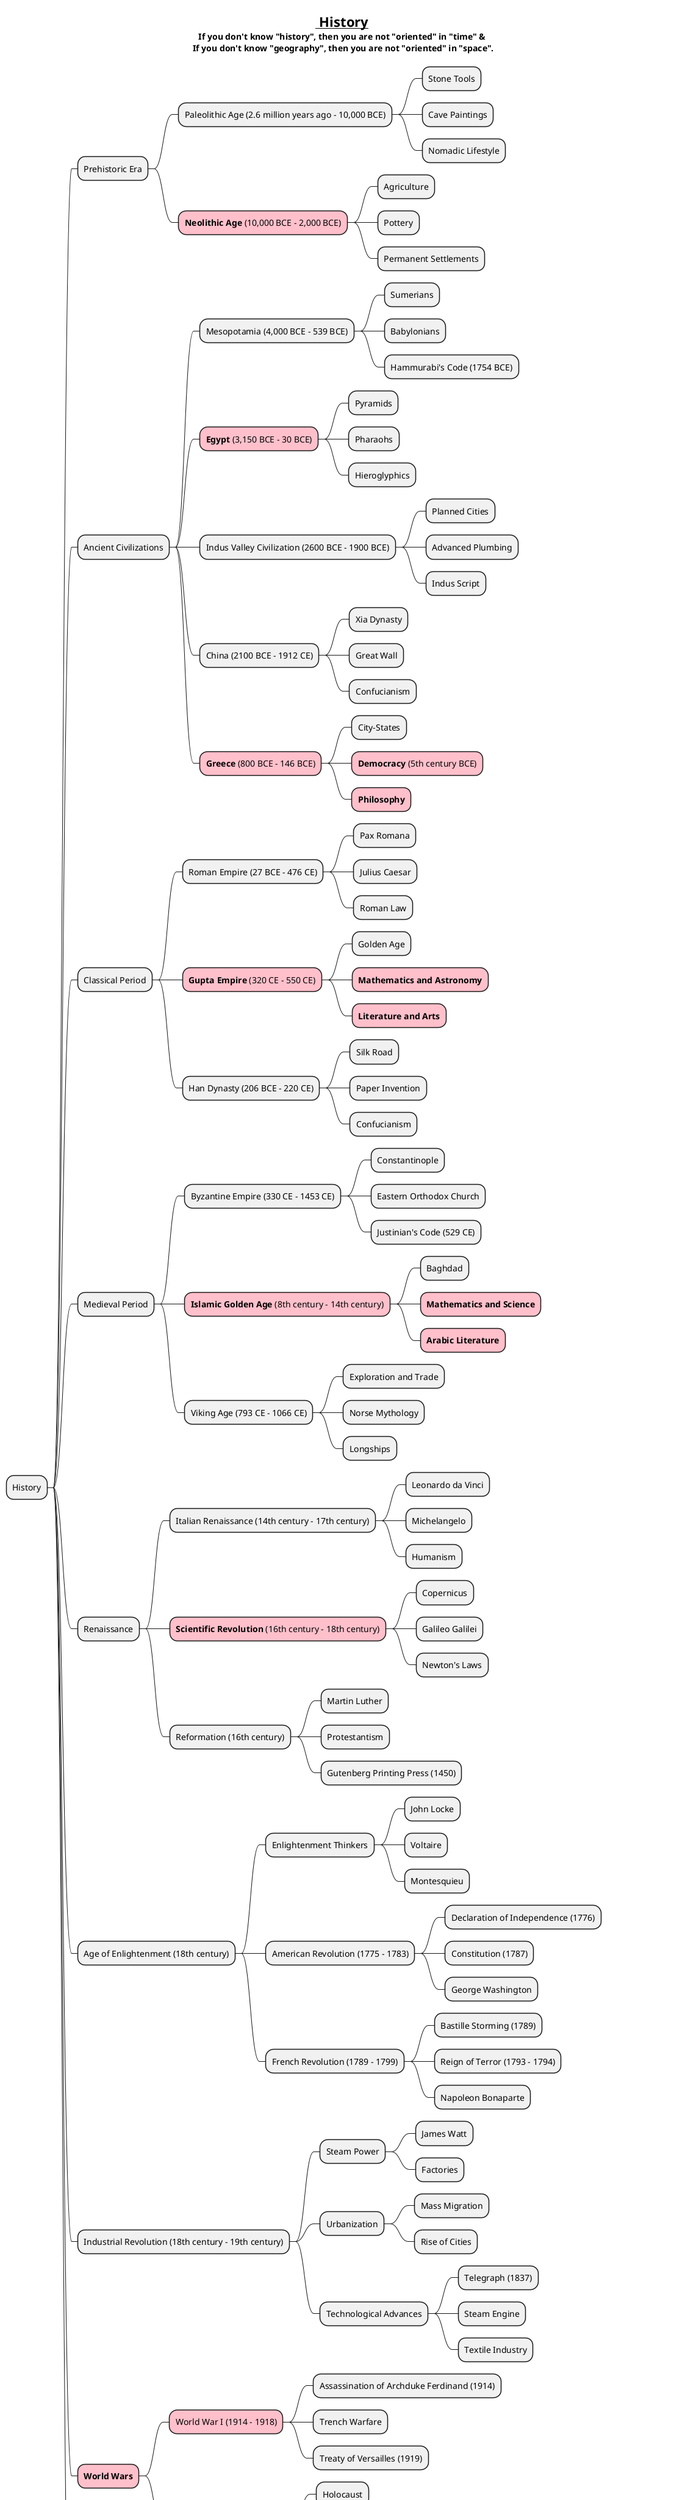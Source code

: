@startmindmap

title =__ History__\n If you don't know "history", then you are not "oriented" in "time" & \n If you don't know "geography", then you are not "oriented" in "space".

* History
** Prehistoric Era
*** Paleolithic Age (2.6 million years ago - 10,000 BCE)
**** Stone Tools
**** Cave Paintings
**** Nomadic Lifestyle
***[#pink] **Neolithic Age** (10,000 BCE - 2,000 BCE)
**** Agriculture
**** Pottery
**** Permanent Settlements

** Ancient Civilizations
*** Mesopotamia (4,000 BCE - 539 BCE)
**** Sumerians
**** Babylonians
**** Hammurabi's Code (1754 BCE)
***[#pink] **Egypt** (3,150 BCE - 30 BCE)
**** Pyramids
**** Pharaohs
**** Hieroglyphics
*** Indus Valley Civilization (2600 BCE - 1900 BCE)
**** Planned Cities
**** Advanced Plumbing
**** Indus Script
*** China (2100 BCE - 1912 CE)
**** Xia Dynasty
**** Great Wall
**** Confucianism
***[#pink] **Greece** (800 BCE - 146 BCE)
**** City-States
****[#pink] **Democracy** (5th century BCE)
****[#pink] **Philosophy**

** Classical Period
*** Roman Empire (27 BCE - 476 CE)
**** Pax Romana
**** Julius Caesar
**** Roman Law
***[#pink] **Gupta Empire** (320 CE - 550 CE)
**** Golden Age
****[#pink] **Mathematics and Astronomy**
****[#pink] **Literature and Arts**
*** Han Dynasty (206 BCE - 220 CE)
**** Silk Road
**** Paper Invention
**** Confucianism

** Medieval Period
*** Byzantine Empire (330 CE - 1453 CE)
**** Constantinople
**** Eastern Orthodox Church
**** Justinian's Code (529 CE)
***[#pink] **Islamic Golden Age** (8th century - 14th century)
**** Baghdad
****[#pink] **Mathematics and Science**
****[#pink] **Arabic Literature**
*** Viking Age (793 CE - 1066 CE)
**** Exploration and Trade
**** Norse Mythology
**** Longships

** Renaissance
*** Italian Renaissance (14th century - 17th century)
**** Leonardo da Vinci
**** Michelangelo
**** Humanism
***[#pink] **Scientific Revolution** (16th century - 18th century)
**** Copernicus
**** Galileo Galilei
**** Newton's Laws
*** Reformation (16th century)
**** Martin Luther
**** Protestantism
**** Gutenberg Printing Press (1450)

** Age of Enlightenment (18th century)
*** Enlightenment Thinkers
**** John Locke
**** Voltaire
**** Montesquieu
*** American Revolution (1775 - 1783)
**** Declaration of Independence (1776)
**** Constitution (1787)
**** George Washington
*** French Revolution (1789 - 1799)
**** Bastille Storming (1789)
**** Reign of Terror (1793 - 1794)
**** Napoleon Bonaparte

** Industrial Revolution (18th century - 19th century)
*** Steam Power
**** James Watt
**** Factories
*** Urbanization
**** Mass Migration
**** Rise of Cities
*** Technological Advances
**** Telegraph (1837)
**** Steam Engine
**** Textile Industry

**[#pink] **World Wars**
***[#pink] World War I (1914 - 1918)
**** Assassination of Archduke Ferdinand (1914)
**** Trench Warfare
**** Treaty of Versailles (1919)
***[#pink] World War II (1939 - 1945)
**** Holocaust
**** Atomic Bomb
**** United Nations (1945)

**[#pink] Post-War Era
*** **Cold War (1947 - 1991)**
****[#pink] USA vs. USSR
*****[#pink]:**USSR:** Union of Soviet Socialist Republics, was a **transcontinental**
**country** that spanned much of **Eurasia from 1922 to 1991.**;
****[#pink] Space Race
**** Cuban Missile Crisis (1962)
***[#pink] **Decolonization**
**** African Independence Movements (1950s - 1960s)
**** Indian Independence (1947)
**** End of European Empires
***[#pink] **Information Age**
**** Computers
**** Internet
**** Globalization

@endmindmap
